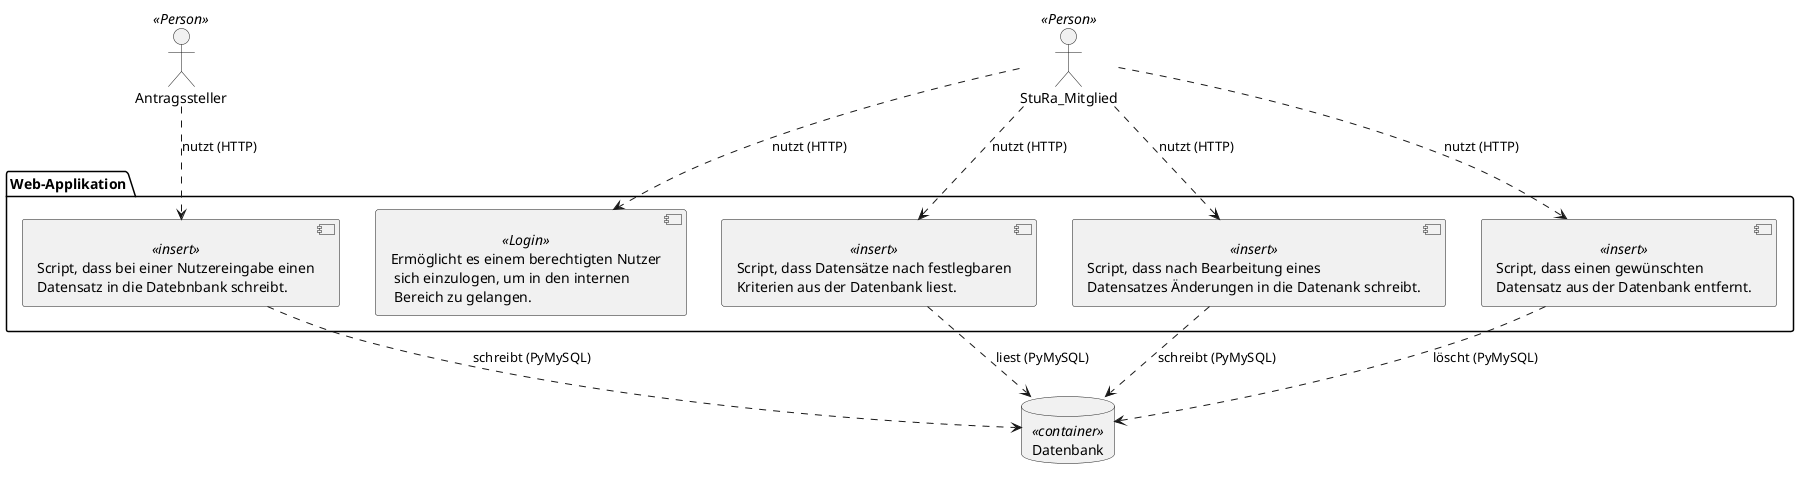 @startuml "Level 3 - Component"

actor Antragssteller <<Person>>
actor StuRa_Mitglied <<Person>>

folder "Web-Applikation" {
   component insert_script <<insert>> [
        Script, dass bei einer Nutzereingabe einen
        Datensatz in die Datebnbank schreibt.
    ] 
    component login_controller <<Login>> [
        Ermöglicht es einem berechtigten Nutzer
         sich einzulogen, um in den internen
         Bereich zu gelangen.
    ]
    component select_script <<insert>> [
        Script, dass Datensätze nach festlegbaren
        Kriterien aus der Datenbank liest.
    ]
    component update_script <<insert>> [
        Script, dass nach Bearbeitung eines 
        Datensatzes Änderungen in die Datenank schreibt.
    ]
    component delete_script <<insert>> [
        Script, dass einen gewünschten
        Datensatz aus der Datenbank entfernt.
    ]
}

database Datenbank <<container>>

Antragssteller ..> insert_script : nutzt (HTTP)

StuRa_Mitglied ..> login_controller : nutzt (HTTP)
StuRa_Mitglied ..> update_script : nutzt (HTTP)
StuRa_Mitglied ..> select_script : nutzt (HTTP)
StuRa_Mitglied ..> delete_script : nutzt (HTTP)

update_script ..> Datenbank : schreibt (PyMySQL)
insert_script ..> Datenbank : schreibt (PyMySQL)
select_script ..> Datenbank : liest (PyMySQL)
delete_script ..> Datenbank : löscht (PyMySQL)

@enduml